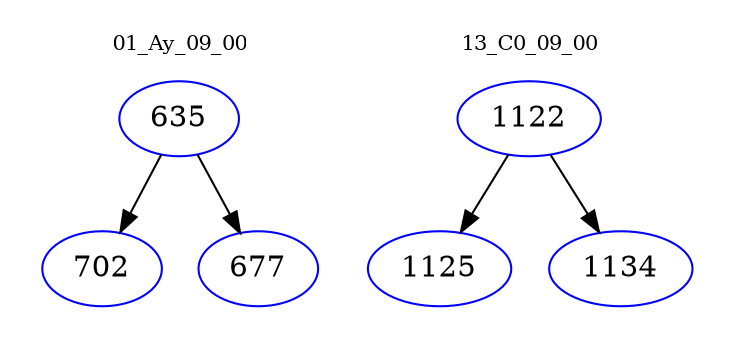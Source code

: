 digraph{
subgraph cluster_0 {
color = white
label = "01_Ay_09_00";
fontsize=10;
T0_635 [label="635", color="blue"]
T0_635 -> T0_702 [color="black"]
T0_702 [label="702", color="blue"]
T0_635 -> T0_677 [color="black"]
T0_677 [label="677", color="blue"]
}
subgraph cluster_1 {
color = white
label = "13_C0_09_00";
fontsize=10;
T1_1122 [label="1122", color="blue"]
T1_1122 -> T1_1125 [color="black"]
T1_1125 [label="1125", color="blue"]
T1_1122 -> T1_1134 [color="black"]
T1_1134 [label="1134", color="blue"]
}
}
